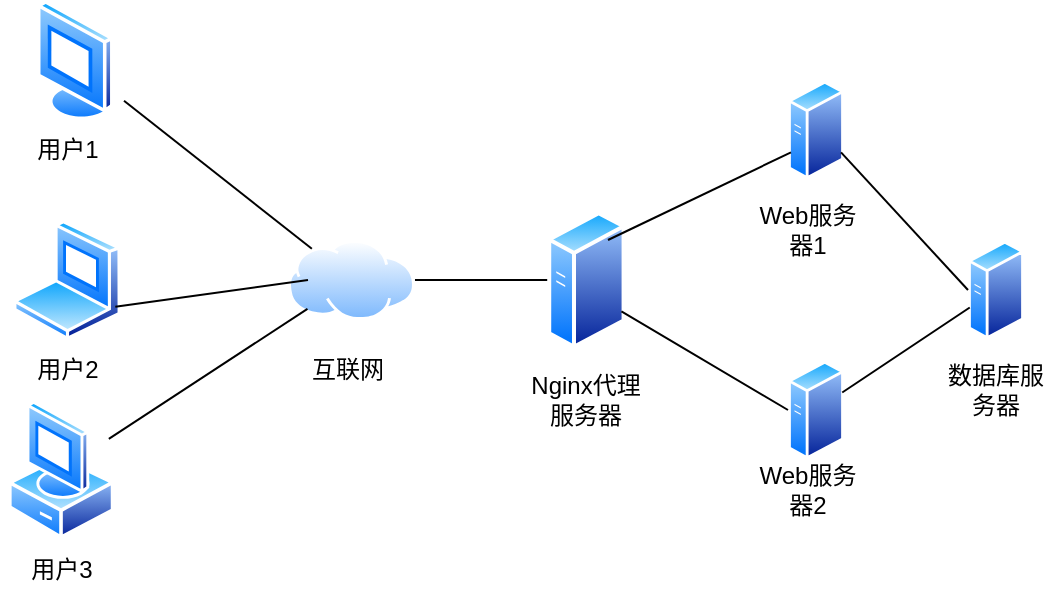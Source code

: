 <mxfile version="24.4.3" type="github">
  <diagram name="第 1 页" id="BFAQjRt_WDJGOMpopK9n">
    <mxGraphModel dx="1002" dy="577" grid="1" gridSize="10" guides="1" tooltips="1" connect="1" arrows="1" fold="1" page="1" pageScale="1" pageWidth="827" pageHeight="1169" math="0" shadow="0">
      <root>
        <mxCell id="0" />
        <mxCell id="1" parent="0" />
        <mxCell id="o_4FNLrDD9hXevd7KG6G-1" value="" style="image;aspect=fixed;perimeter=ellipsePerimeter;html=1;align=center;shadow=0;dashed=0;spacingTop=3;image=img/lib/active_directory/vista_terminal.svg;" parent="1" vertex="1">
          <mxGeometry x="174.2" y="150" width="39" height="60" as="geometry" />
        </mxCell>
        <mxCell id="o_4FNLrDD9hXevd7KG6G-2" value="" style="image;aspect=fixed;perimeter=ellipsePerimeter;html=1;align=center;shadow=0;dashed=0;spacingTop=3;image=img/lib/active_directory/laptop_client.svg;" parent="1" vertex="1">
          <mxGeometry x="162.5" y="260" width="54" height="60" as="geometry" />
        </mxCell>
        <mxCell id="o_4FNLrDD9hXevd7KG6G-3" value="" style="image;aspect=fixed;perimeter=ellipsePerimeter;html=1;align=center;shadow=0;dashed=0;spacingTop=3;image=img/lib/active_directory/vista_client.svg;" parent="1" vertex="1">
          <mxGeometry x="160" y="350" width="53.2" height="70" as="geometry" />
        </mxCell>
        <mxCell id="o_4FNLrDD9hXevd7KG6G-4" value="" style="image;aspect=fixed;perimeter=ellipsePerimeter;html=1;align=center;shadow=0;dashed=0;spacingTop=3;image=img/lib/active_directory/internet_cloud.svg;" parent="1" vertex="1">
          <mxGeometry x="300" y="270" width="63.49" height="40" as="geometry" />
        </mxCell>
        <mxCell id="o_4FNLrDD9hXevd7KG6G-7" value="" style="image;aspect=fixed;perimeter=ellipsePerimeter;html=1;align=center;shadow=0;dashed=0;spacingTop=3;image=img/lib/active_directory/generic_server.svg;" parent="1" vertex="1">
          <mxGeometry x="429.6" y="255" width="39.2" height="70" as="geometry" />
        </mxCell>
        <mxCell id="o_4FNLrDD9hXevd7KG6G-8" value="" style="image;aspect=fixed;perimeter=ellipsePerimeter;html=1;align=center;shadow=0;dashed=0;spacingTop=3;image=img/lib/active_directory/generic_server.svg;" parent="1" vertex="1">
          <mxGeometry x="640" y="270" width="28.0" height="50" as="geometry" />
        </mxCell>
        <mxCell id="o_4FNLrDD9hXevd7KG6G-9" value="" style="image;aspect=fixed;perimeter=ellipsePerimeter;html=1;align=center;shadow=0;dashed=0;spacingTop=3;image=img/lib/active_directory/generic_server.svg;" parent="1" vertex="1">
          <mxGeometry x="550" y="190" width="28.0" height="50" as="geometry" />
        </mxCell>
        <mxCell id="o_4FNLrDD9hXevd7KG6G-10" value="" style="image;aspect=fixed;perimeter=ellipsePerimeter;html=1;align=center;shadow=0;dashed=0;spacingTop=3;image=img/lib/active_directory/generic_server.svg;" parent="1" vertex="1">
          <mxGeometry x="550" y="330" width="28.0" height="50" as="geometry" />
        </mxCell>
        <mxCell id="o_4FNLrDD9hXevd7KG6G-11" value="用户1" style="text;html=1;align=center;verticalAlign=middle;whiteSpace=wrap;rounded=0;" parent="1" vertex="1">
          <mxGeometry x="160" y="210" width="60" height="30" as="geometry" />
        </mxCell>
        <mxCell id="o_4FNLrDD9hXevd7KG6G-12" value="用户2" style="text;html=1;align=center;verticalAlign=middle;whiteSpace=wrap;rounded=0;" parent="1" vertex="1">
          <mxGeometry x="160" y="320" width="60" height="30" as="geometry" />
        </mxCell>
        <mxCell id="o_4FNLrDD9hXevd7KG6G-13" value="用户3" style="text;html=1;align=center;verticalAlign=middle;whiteSpace=wrap;rounded=0;" parent="1" vertex="1">
          <mxGeometry x="156.6" y="420" width="60" height="30" as="geometry" />
        </mxCell>
        <mxCell id="o_4FNLrDD9hXevd7KG6G-14" value="互联网" style="text;html=1;align=center;verticalAlign=middle;whiteSpace=wrap;rounded=0;" parent="1" vertex="1">
          <mxGeometry x="300" y="320" width="60" height="30" as="geometry" />
        </mxCell>
        <mxCell id="o_4FNLrDD9hXevd7KG6G-15" value="Nginx代理服务器" style="text;html=1;align=center;verticalAlign=middle;whiteSpace=wrap;rounded=0;" parent="1" vertex="1">
          <mxGeometry x="419.2" y="335.1" width="60" height="30" as="geometry" />
        </mxCell>
        <mxCell id="o_4FNLrDD9hXevd7KG6G-16" value="Web服务器2" style="text;html=1;align=center;verticalAlign=middle;whiteSpace=wrap;rounded=0;" parent="1" vertex="1">
          <mxGeometry x="530" y="380" width="60" height="30" as="geometry" />
        </mxCell>
        <mxCell id="o_4FNLrDD9hXevd7KG6G-17" value="Web服务器1" style="text;html=1;align=center;verticalAlign=middle;whiteSpace=wrap;rounded=0;" parent="1" vertex="1">
          <mxGeometry x="530" y="250" width="60" height="30" as="geometry" />
        </mxCell>
        <mxCell id="o_4FNLrDD9hXevd7KG6G-18" value="数据库服务器" style="text;html=1;align=center;verticalAlign=middle;whiteSpace=wrap;rounded=0;" parent="1" vertex="1">
          <mxGeometry x="624" y="330" width="60" height="30" as="geometry" />
        </mxCell>
        <mxCell id="o_4FNLrDD9hXevd7KG6G-20" value="" style="endArrow=none;html=1;rounded=0;exitX=1.123;exitY=0.84;exitDx=0;exitDy=0;exitPerimeter=0;" parent="1" source="o_4FNLrDD9hXevd7KG6G-1" target="o_4FNLrDD9hXevd7KG6G-4" edge="1">
          <mxGeometry width="50" height="50" relative="1" as="geometry">
            <mxPoint x="390" y="330" as="sourcePoint" />
            <mxPoint x="440" y="280" as="targetPoint" />
          </mxGeometry>
        </mxCell>
        <mxCell id="o_4FNLrDD9hXevd7KG6G-21" value="" style="endArrow=none;html=1;rounded=0;exitX=1;exitY=0.75;exitDx=0;exitDy=0;" parent="1" source="o_4FNLrDD9hXevd7KG6G-2" edge="1">
          <mxGeometry width="50" height="50" relative="1" as="geometry">
            <mxPoint x="390" y="330" as="sourcePoint" />
            <mxPoint x="310" y="290" as="targetPoint" />
          </mxGeometry>
        </mxCell>
        <mxCell id="o_4FNLrDD9hXevd7KG6G-22" value="" style="endArrow=none;html=1;rounded=0;" parent="1" source="o_4FNLrDD9hXevd7KG6G-3" target="o_4FNLrDD9hXevd7KG6G-4" edge="1">
          <mxGeometry width="50" height="50" relative="1" as="geometry">
            <mxPoint x="390" y="330" as="sourcePoint" />
            <mxPoint x="440" y="280" as="targetPoint" />
          </mxGeometry>
        </mxCell>
        <mxCell id="o_4FNLrDD9hXevd7KG6G-23" value="" style="endArrow=none;html=1;rounded=0;entryX=0;entryY=0.5;entryDx=0;entryDy=0;" parent="1" source="o_4FNLrDD9hXevd7KG6G-4" target="o_4FNLrDD9hXevd7KG6G-7" edge="1">
          <mxGeometry width="50" height="50" relative="1" as="geometry">
            <mxPoint x="390" y="330" as="sourcePoint" />
            <mxPoint x="440" y="280" as="targetPoint" />
          </mxGeometry>
        </mxCell>
        <mxCell id="o_4FNLrDD9hXevd7KG6G-24" value="" style="endArrow=none;html=1;rounded=0;entryX=0;entryY=0.75;entryDx=0;entryDy=0;" parent="1" target="o_4FNLrDD9hXevd7KG6G-9" edge="1">
          <mxGeometry width="50" height="50" relative="1" as="geometry">
            <mxPoint x="460" y="270" as="sourcePoint" />
            <mxPoint x="510" y="220" as="targetPoint" />
          </mxGeometry>
        </mxCell>
        <mxCell id="o_4FNLrDD9hXevd7KG6G-25" value="" style="endArrow=none;html=1;rounded=0;entryX=0;entryY=0.5;entryDx=0;entryDy=0;exitX=1;exitY=0.75;exitDx=0;exitDy=0;" parent="1" source="o_4FNLrDD9hXevd7KG6G-7" target="o_4FNLrDD9hXevd7KG6G-10" edge="1">
          <mxGeometry width="50" height="50" relative="1" as="geometry">
            <mxPoint x="470" y="280" as="sourcePoint" />
            <mxPoint x="561" y="236" as="targetPoint" />
          </mxGeometry>
        </mxCell>
        <mxCell id="o_4FNLrDD9hXevd7KG6G-26" value="" style="endArrow=none;html=1;rounded=0;exitX=0;exitY=0.5;exitDx=0;exitDy=0;entryX=1;entryY=0.75;entryDx=0;entryDy=0;" parent="1" source="o_4FNLrDD9hXevd7KG6G-8" target="o_4FNLrDD9hXevd7KG6G-9" edge="1">
          <mxGeometry width="50" height="50" relative="1" as="geometry">
            <mxPoint x="390" y="330" as="sourcePoint" />
            <mxPoint x="440" y="280" as="targetPoint" />
          </mxGeometry>
        </mxCell>
        <mxCell id="o_4FNLrDD9hXevd7KG6G-27" value="" style="endArrow=none;html=1;rounded=0;" parent="1" source="o_4FNLrDD9hXevd7KG6G-10" target="o_4FNLrDD9hXevd7KG6G-8" edge="1">
          <mxGeometry width="50" height="50" relative="1" as="geometry">
            <mxPoint x="390" y="330" as="sourcePoint" />
            <mxPoint x="440" y="280" as="targetPoint" />
          </mxGeometry>
        </mxCell>
      </root>
    </mxGraphModel>
  </diagram>
</mxfile>
